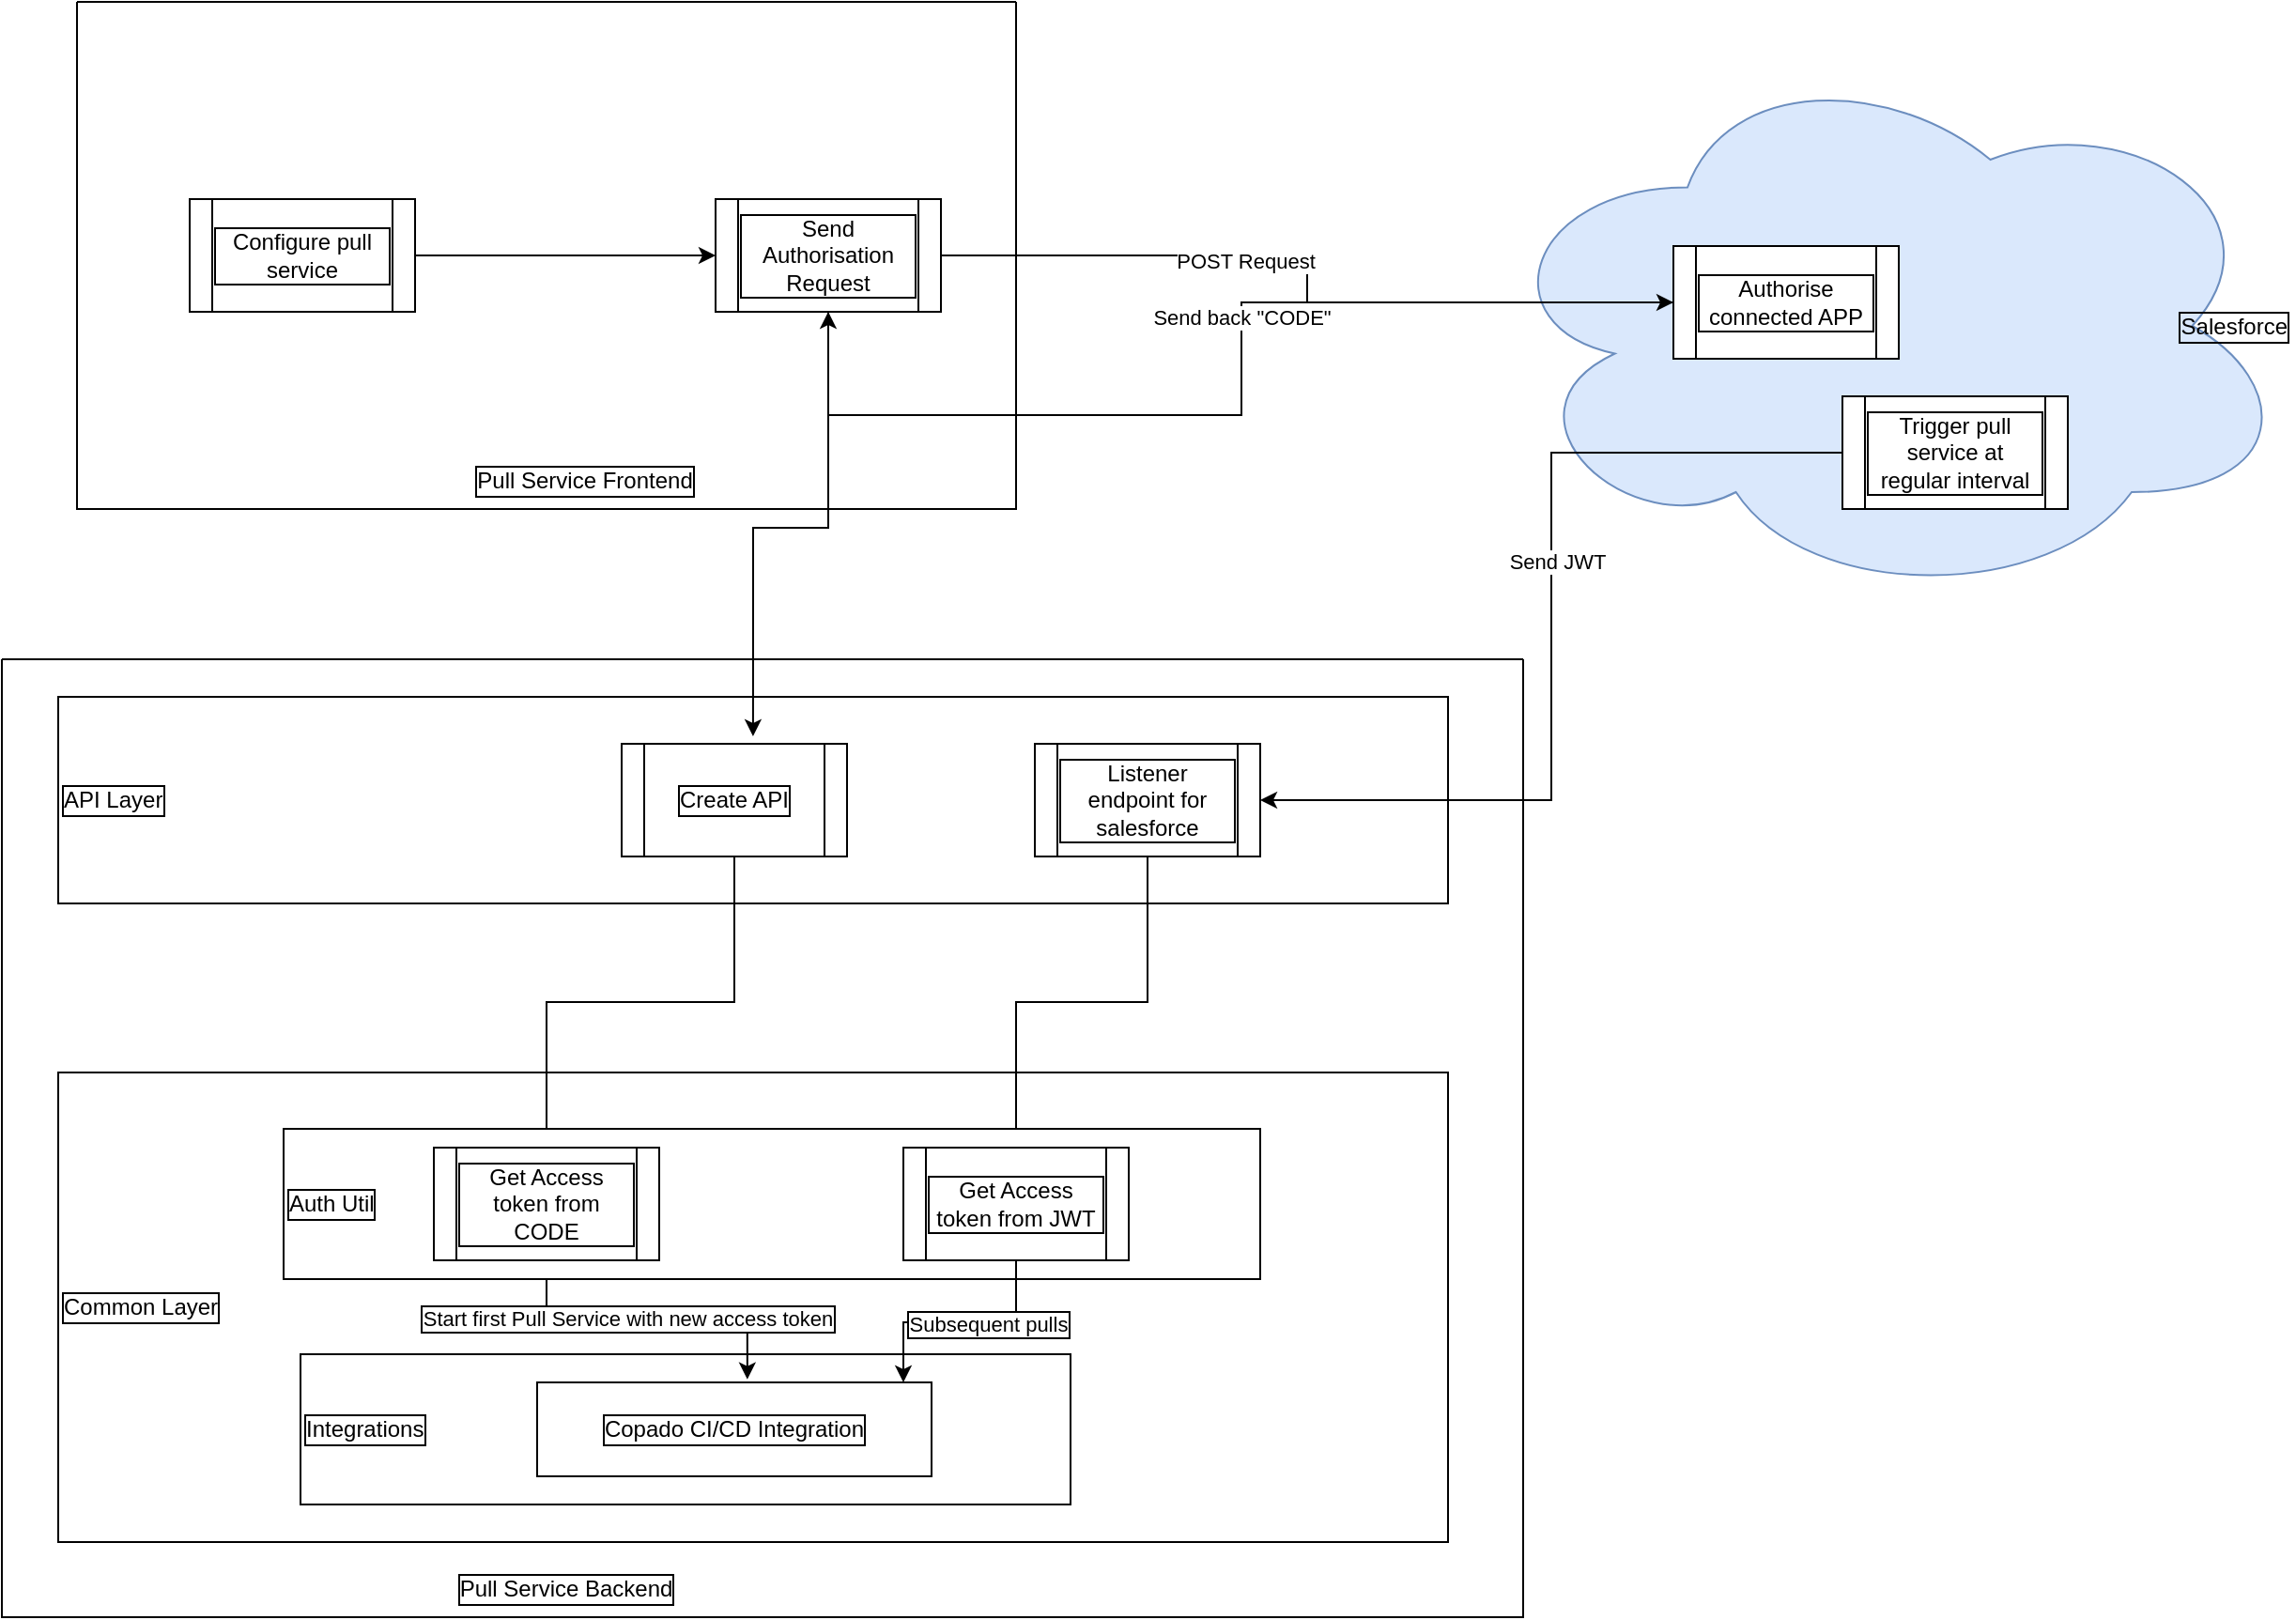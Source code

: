 <mxfile version="20.0.4" type="github">
  <diagram id="A3Ol-_YGaJEBPg2FYjOO" name="Page-1">
    <mxGraphModel dx="1122" dy="717" grid="1" gridSize="10" guides="1" tooltips="1" connect="1" arrows="1" fold="1" page="1" pageScale="1" pageWidth="827" pageHeight="1169" math="0" shadow="0">
      <root>
        <mxCell id="0" />
        <mxCell id="1" parent="0" />
        <mxCell id="zxtSSvJex8UuKVkTdxrf-26" value="Salesforce" style="ellipse;shape=cloud;whiteSpace=wrap;html=1;labelBorderColor=default;align=right;fillColor=#dae8fc;strokeColor=#6c8ebf;" vertex="1" parent="1">
          <mxGeometry x="870" y="65" width="430" height="295" as="geometry" />
        </mxCell>
        <mxCell id="zxtSSvJex8UuKVkTdxrf-1" value="" style="swimlane;startSize=0;align=left;" vertex="1" parent="1">
          <mxGeometry x="80" y="390" width="810" height="510" as="geometry" />
        </mxCell>
        <mxCell id="zxtSSvJex8UuKVkTdxrf-24" value="Common Layer" style="rounded=0;whiteSpace=wrap;html=1;labelBorderColor=default;align=left;" vertex="1" parent="zxtSSvJex8UuKVkTdxrf-1">
          <mxGeometry x="30" y="220" width="740" height="250" as="geometry" />
        </mxCell>
        <mxCell id="zxtSSvJex8UuKVkTdxrf-23" value="API Layer" style="rounded=0;whiteSpace=wrap;html=1;labelBorderColor=default;align=left;" vertex="1" parent="zxtSSvJex8UuKVkTdxrf-1">
          <mxGeometry x="30" y="20" width="740" height="110" as="geometry" />
        </mxCell>
        <mxCell id="zxtSSvJex8UuKVkTdxrf-2" value="Pull Service Backend" style="text;html=1;align=center;verticalAlign=middle;resizable=0;points=[];autosize=1;strokeColor=none;fillColor=none;labelBorderColor=default;" vertex="1" parent="zxtSSvJex8UuKVkTdxrf-1">
          <mxGeometry x="230" y="480" width="140" height="30" as="geometry" />
        </mxCell>
        <mxCell id="zxtSSvJex8UuKVkTdxrf-19" value="" style="edgeStyle=orthogonalEdgeStyle;rounded=0;orthogonalLoop=1;jettySize=auto;html=1;" edge="1" parent="zxtSSvJex8UuKVkTdxrf-1" source="zxtSSvJex8UuKVkTdxrf-16" target="zxtSSvJex8UuKVkTdxrf-18">
          <mxGeometry relative="1" as="geometry" />
        </mxCell>
        <mxCell id="zxtSSvJex8UuKVkTdxrf-16" value="Create API" style="shape=process;whiteSpace=wrap;html=1;backgroundOutline=1;labelBorderColor=default;" vertex="1" parent="zxtSSvJex8UuKVkTdxrf-1">
          <mxGeometry x="330" y="45" width="120" height="60" as="geometry" />
        </mxCell>
        <mxCell id="zxtSSvJex8UuKVkTdxrf-25" value="Integrations" style="rounded=0;whiteSpace=wrap;html=1;labelBorderColor=default;align=left;" vertex="1" parent="zxtSSvJex8UuKVkTdxrf-1">
          <mxGeometry x="159" y="370" width="410" height="80" as="geometry" />
        </mxCell>
        <mxCell id="zxtSSvJex8UuKVkTdxrf-20" value="Copado CI/CD Integration" style="rounded=0;whiteSpace=wrap;html=1;labelBorderColor=default;" vertex="1" parent="zxtSSvJex8UuKVkTdxrf-1">
          <mxGeometry x="285" y="385" width="210" height="50" as="geometry" />
        </mxCell>
        <mxCell id="zxtSSvJex8UuKVkTdxrf-21" style="edgeStyle=orthogonalEdgeStyle;rounded=0;orthogonalLoop=1;jettySize=auto;html=1;entryX=0.533;entryY=-0.033;entryDx=0;entryDy=0;entryPerimeter=0;" edge="1" parent="zxtSSvJex8UuKVkTdxrf-1" source="zxtSSvJex8UuKVkTdxrf-18" target="zxtSSvJex8UuKVkTdxrf-20">
          <mxGeometry relative="1" as="geometry" />
        </mxCell>
        <mxCell id="zxtSSvJex8UuKVkTdxrf-22" value="Start first Pull Service with new access token" style="edgeLabel;html=1;align=center;verticalAlign=middle;resizable=0;points=[];labelBorderColor=default;" vertex="1" connectable="0" parent="zxtSSvJex8UuKVkTdxrf-21">
          <mxGeometry x="-0.119" y="2" relative="1" as="geometry">
            <mxPoint as="offset" />
          </mxGeometry>
        </mxCell>
        <mxCell id="zxtSSvJex8UuKVkTdxrf-33" style="edgeStyle=orthogonalEdgeStyle;rounded=0;orthogonalLoop=1;jettySize=auto;html=1;" edge="1" parent="zxtSSvJex8UuKVkTdxrf-1" source="zxtSSvJex8UuKVkTdxrf-28" target="zxtSSvJex8UuKVkTdxrf-32">
          <mxGeometry relative="1" as="geometry" />
        </mxCell>
        <mxCell id="zxtSSvJex8UuKVkTdxrf-28" value="Listener endpoint for salesforce" style="shape=process;whiteSpace=wrap;html=1;backgroundOutline=1;labelBorderColor=default;" vertex="1" parent="zxtSSvJex8UuKVkTdxrf-1">
          <mxGeometry x="550" y="45" width="120" height="60" as="geometry" />
        </mxCell>
        <mxCell id="zxtSSvJex8UuKVkTdxrf-31" value="Auth Util" style="rounded=0;whiteSpace=wrap;html=1;labelBorderColor=default;align=left;" vertex="1" parent="zxtSSvJex8UuKVkTdxrf-1">
          <mxGeometry x="150" y="250" width="520" height="80" as="geometry" />
        </mxCell>
        <mxCell id="zxtSSvJex8UuKVkTdxrf-18" value="Get Access token from CODE" style="shape=process;whiteSpace=wrap;html=1;backgroundOutline=1;labelBorderColor=default;" vertex="1" parent="zxtSSvJex8UuKVkTdxrf-1">
          <mxGeometry x="230" y="260" width="120" height="60" as="geometry" />
        </mxCell>
        <mxCell id="zxtSSvJex8UuKVkTdxrf-34" style="edgeStyle=orthogonalEdgeStyle;rounded=0;orthogonalLoop=1;jettySize=auto;html=1;" edge="1" parent="zxtSSvJex8UuKVkTdxrf-1" source="zxtSSvJex8UuKVkTdxrf-32" target="zxtSSvJex8UuKVkTdxrf-20">
          <mxGeometry relative="1" as="geometry">
            <Array as="points">
              <mxPoint x="540" y="353" />
              <mxPoint x="480" y="353" />
            </Array>
          </mxGeometry>
        </mxCell>
        <mxCell id="zxtSSvJex8UuKVkTdxrf-36" value="Subsequent pulls" style="edgeLabel;html=1;align=center;verticalAlign=middle;resizable=0;points=[];labelBorderColor=default;" vertex="1" connectable="0" parent="zxtSSvJex8UuKVkTdxrf-34">
          <mxGeometry x="-0.232" y="1" relative="1" as="geometry">
            <mxPoint as="offset" />
          </mxGeometry>
        </mxCell>
        <mxCell id="zxtSSvJex8UuKVkTdxrf-32" value="Get Access token from JWT" style="shape=process;whiteSpace=wrap;html=1;backgroundOutline=1;labelBorderColor=default;" vertex="1" parent="zxtSSvJex8UuKVkTdxrf-1">
          <mxGeometry x="480" y="260" width="120" height="60" as="geometry" />
        </mxCell>
        <mxCell id="zxtSSvJex8UuKVkTdxrf-3" value="" style="swimlane;startSize=0;labelBorderColor=default;" vertex="1" parent="1">
          <mxGeometry x="120" y="40" width="500" height="270" as="geometry" />
        </mxCell>
        <mxCell id="zxtSSvJex8UuKVkTdxrf-4" value="Pull Service Frontend" style="text;html=1;align=center;verticalAlign=middle;resizable=0;points=[];autosize=1;strokeColor=none;fillColor=none;labelBorderColor=default;" vertex="1" parent="zxtSSvJex8UuKVkTdxrf-3">
          <mxGeometry x="200" y="240" width="140" height="30" as="geometry" />
        </mxCell>
        <mxCell id="zxtSSvJex8UuKVkTdxrf-8" style="edgeStyle=orthogonalEdgeStyle;rounded=0;orthogonalLoop=1;jettySize=auto;html=1;" edge="1" parent="zxtSSvJex8UuKVkTdxrf-3" source="zxtSSvJex8UuKVkTdxrf-6" target="zxtSSvJex8UuKVkTdxrf-7">
          <mxGeometry relative="1" as="geometry" />
        </mxCell>
        <mxCell id="zxtSSvJex8UuKVkTdxrf-6" value="Configure pull service" style="shape=process;whiteSpace=wrap;html=1;backgroundOutline=1;labelBorderColor=default;" vertex="1" parent="zxtSSvJex8UuKVkTdxrf-3">
          <mxGeometry x="60" y="105" width="120" height="60" as="geometry" />
        </mxCell>
        <mxCell id="zxtSSvJex8UuKVkTdxrf-7" value="Send Authorisation Request" style="shape=process;whiteSpace=wrap;html=1;backgroundOutline=1;labelBorderColor=default;" vertex="1" parent="zxtSSvJex8UuKVkTdxrf-3">
          <mxGeometry x="340" y="105" width="120" height="60" as="geometry" />
        </mxCell>
        <mxCell id="zxtSSvJex8UuKVkTdxrf-10" style="edgeStyle=orthogonalEdgeStyle;rounded=0;orthogonalLoop=1;jettySize=auto;html=1;" edge="1" parent="1" source="zxtSSvJex8UuKVkTdxrf-9" target="zxtSSvJex8UuKVkTdxrf-7">
          <mxGeometry relative="1" as="geometry">
            <Array as="points">
              <mxPoint x="740" y="260" />
              <mxPoint x="520" y="260" />
            </Array>
          </mxGeometry>
        </mxCell>
        <mxCell id="zxtSSvJex8UuKVkTdxrf-11" value="Send back &quot;CODE&quot;" style="edgeLabel;html=1;align=center;verticalAlign=middle;resizable=0;points=[];" vertex="1" connectable="0" parent="zxtSSvJex8UuKVkTdxrf-10">
          <mxGeometry x="-0.157" relative="1" as="geometry">
            <mxPoint as="offset" />
          </mxGeometry>
        </mxCell>
        <mxCell id="zxtSSvJex8UuKVkTdxrf-9" value="Authorise connected APP" style="shape=process;whiteSpace=wrap;html=1;backgroundOutline=1;labelBorderColor=default;" vertex="1" parent="1">
          <mxGeometry x="970" y="170" width="120" height="60" as="geometry" />
        </mxCell>
        <mxCell id="zxtSSvJex8UuKVkTdxrf-14" value="" style="edgeStyle=orthogonalEdgeStyle;rounded=0;orthogonalLoop=1;jettySize=auto;html=1;" edge="1" parent="1" source="zxtSSvJex8UuKVkTdxrf-7" target="zxtSSvJex8UuKVkTdxrf-9">
          <mxGeometry relative="1" as="geometry" />
        </mxCell>
        <mxCell id="zxtSSvJex8UuKVkTdxrf-15" value="POST Request" style="edgeLabel;html=1;align=center;verticalAlign=middle;resizable=0;points=[];" vertex="1" connectable="0" parent="zxtSSvJex8UuKVkTdxrf-14">
          <mxGeometry x="-0.22" y="-3" relative="1" as="geometry">
            <mxPoint as="offset" />
          </mxGeometry>
        </mxCell>
        <mxCell id="zxtSSvJex8UuKVkTdxrf-17" style="edgeStyle=orthogonalEdgeStyle;rounded=0;orthogonalLoop=1;jettySize=auto;html=1;entryX=0.583;entryY=-0.067;entryDx=0;entryDy=0;entryPerimeter=0;" edge="1" parent="1" source="zxtSSvJex8UuKVkTdxrf-7" target="zxtSSvJex8UuKVkTdxrf-16">
          <mxGeometry relative="1" as="geometry" />
        </mxCell>
        <mxCell id="zxtSSvJex8UuKVkTdxrf-29" style="edgeStyle=orthogonalEdgeStyle;rounded=0;orthogonalLoop=1;jettySize=auto;html=1;entryX=1;entryY=0.5;entryDx=0;entryDy=0;" edge="1" parent="1" source="zxtSSvJex8UuKVkTdxrf-27" target="zxtSSvJex8UuKVkTdxrf-28">
          <mxGeometry relative="1" as="geometry" />
        </mxCell>
        <mxCell id="zxtSSvJex8UuKVkTdxrf-30" value="Send JWT" style="edgeLabel;html=1;align=center;verticalAlign=middle;resizable=0;points=[];" vertex="1" connectable="0" parent="zxtSSvJex8UuKVkTdxrf-29">
          <mxGeometry x="-0.139" y="3" relative="1" as="geometry">
            <mxPoint as="offset" />
          </mxGeometry>
        </mxCell>
        <mxCell id="zxtSSvJex8UuKVkTdxrf-27" value="Trigger pull service at regular interval" style="shape=process;whiteSpace=wrap;html=1;backgroundOutline=1;labelBorderColor=default;" vertex="1" parent="1">
          <mxGeometry x="1060" y="250" width="120" height="60" as="geometry" />
        </mxCell>
      </root>
    </mxGraphModel>
  </diagram>
</mxfile>

